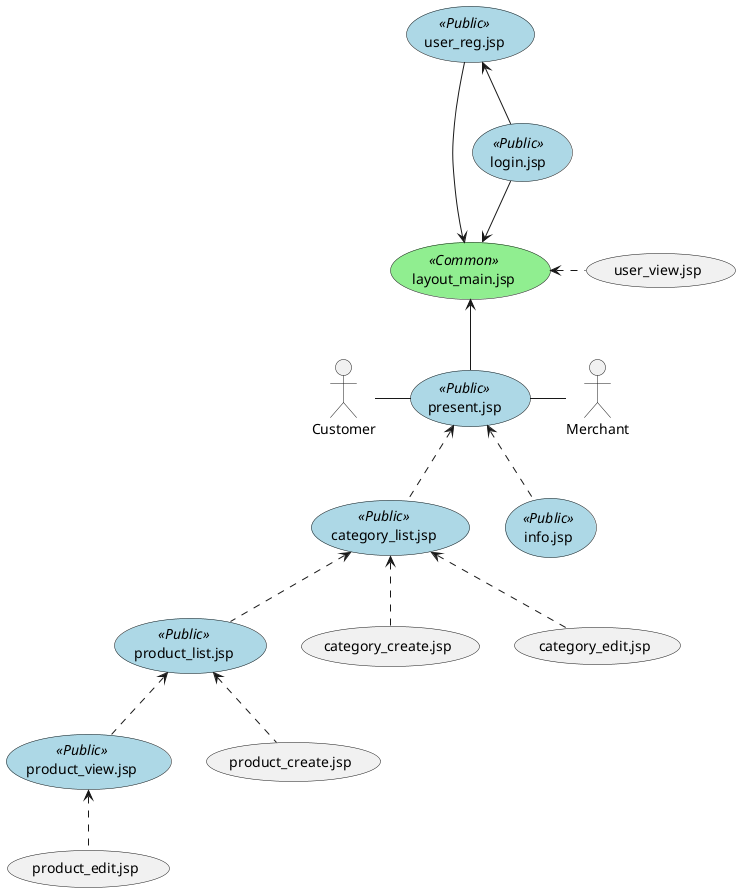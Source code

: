 @startuml

skinparam usecase {
    BackgroundColor<< Public >>  LightBlue
    BackgroundColor<< Common >> LightGreen
}

actor Customer 
actor Merchant

(layout_main.jsp) << Common >>
(present.jsp) << Public >>
(info.jsp) << Public >>
(user_reg.jsp) << Public >>
(login.jsp) << Public >>
(category_list.jsp) << Public >>
(product_list.jsp) << Public >>
(product_view.jsp) << Public >>

Customer - (present.jsp)
(present.jsp) - Merchant

(present.jsp) -up-> (layout_main.jsp)
(user_reg.jsp) -down-> (layout_main.jsp)
(login.jsp) -up-> (user_reg.jsp) 
(login.jsp) -down-> (layout_main.jsp)
(user_view.jsp) .left-> (layout_main.jsp)

(info.jsp) .up-> (present.jsp)
(category_list.jsp) .up-> (present.jsp)
(category_create.jsp) .up-> (category_list.jsp)
(category_edit.jsp) .up-> (category_list.jsp)

(product_list.jsp) .up-> (category_list.jsp)
(product_create.jsp) .up-> (product_list.jsp)
(product_view.jsp) .up-> (product_list.jsp)
(product_edit.jsp) .up-> (product_view.jsp)

@enduml